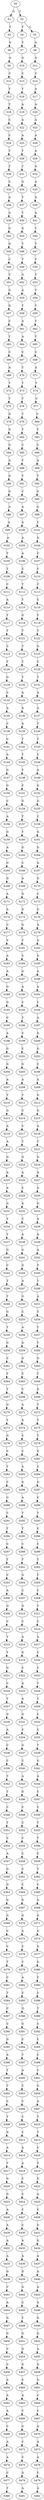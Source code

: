 strict digraph  {
	S0 -> S1 [ label = G ];
	S0 -> S2 [ label = T ];
	S1 -> S3 [ label = T ];
	S2 -> S4 [ label = T ];
	S2 -> S5 [ label = C ];
	S3 -> S6 [ label = G ];
	S4 -> S7 [ label = T ];
	S5 -> S8 [ label = A ];
	S6 -> S9 [ label = G ];
	S7 -> S10 [ label = G ];
	S8 -> S11 [ label = G ];
	S9 -> S12 [ label = C ];
	S10 -> S13 [ label = C ];
	S11 -> S14 [ label = C ];
	S12 -> S15 [ label = T ];
	S13 -> S16 [ label = T ];
	S14 -> S17 [ label = A ];
	S15 -> S18 [ label = T ];
	S16 -> S19 [ label = A ];
	S17 -> S20 [ label = A ];
	S18 -> S21 [ label = C ];
	S19 -> S22 [ label = A ];
	S20 -> S23 [ label = A ];
	S21 -> S24 [ label = C ];
	S22 -> S25 [ label = A ];
	S23 -> S26 [ label = A ];
	S24 -> S27 [ label = T ];
	S25 -> S28 [ label = T ];
	S26 -> S29 [ label = A ];
	S27 -> S30 [ label = T ];
	S28 -> S31 [ label = T ];
	S29 -> S32 [ label = A ];
	S30 -> S33 [ label = C ];
	S31 -> S34 [ label = G ];
	S32 -> S35 [ label = A ];
	S33 -> S36 [ label = A ];
	S34 -> S37 [ label = T ];
	S35 -> S38 [ label = A ];
	S36 -> S39 [ label = A ];
	S37 -> S40 [ label = T ];
	S38 -> S41 [ label = A ];
	S39 -> S42 [ label = G ];
	S40 -> S43 [ label = A ];
	S41 -> S44 [ label = T ];
	S42 -> S45 [ label = G ];
	S43 -> S46 [ label = T ];
	S44 -> S47 [ label = T ];
	S45 -> S48 [ label = C ];
	S46 -> S49 [ label = T ];
	S47 -> S50 [ label = T ];
	S48 -> S51 [ label = T ];
	S49 -> S52 [ label = G ];
	S50 -> S53 [ label = T ];
	S51 -> S54 [ label = G ];
	S52 -> S55 [ label = A ];
	S53 -> S56 [ label = T ];
	S54 -> S57 [ label = G ];
	S55 -> S58 [ label = T ];
	S56 -> S59 [ label = T ];
	S57 -> S60 [ label = C ];
	S58 -> S61 [ label = A ];
	S59 -> S62 [ label = T ];
	S60 -> S63 [ label = T ];
	S61 -> S64 [ label = A ];
	S62 -> S65 [ label = T ];
	S63 -> S66 [ label = C ];
	S64 -> S67 [ label = C ];
	S65 -> S68 [ label = C ];
	S66 -> S69 [ label = A ];
	S67 -> S70 [ label = T ];
	S68 -> S71 [ label = A ];
	S69 -> S72 [ label = T ];
	S70 -> S73 [ label = T ];
	S71 -> S74 [ label = T ];
	S72 -> S75 [ label = T ];
	S73 -> S76 [ label = T ];
	S74 -> S77 [ label = C ];
	S75 -> S78 [ label = G ];
	S76 -> S79 [ label = T ];
	S77 -> S80 [ label = C ];
	S78 -> S81 [ label = G ];
	S79 -> S82 [ label = T ];
	S80 -> S83 [ label = T ];
	S81 -> S84 [ label = G ];
	S82 -> S85 [ label = C ];
	S83 -> S86 [ label = C ];
	S84 -> S87 [ label = A ];
	S85 -> S88 [ label = T ];
	S86 -> S89 [ label = A ];
	S87 -> S90 [ label = G ];
	S88 -> S91 [ label = T ];
	S89 -> S92 [ label = T ];
	S90 -> S93 [ label = G ];
	S91 -> S94 [ label = C ];
	S92 -> S95 [ label = G ];
	S93 -> S96 [ label = A ];
	S94 -> S97 [ label = A ];
	S95 -> S98 [ label = G ];
	S96 -> S99 [ label = A ];
	S97 -> S100 [ label = A ];
	S98 -> S101 [ label = T ];
	S99 -> S102 [ label = A ];
	S100 -> S103 [ label = A ];
	S101 -> S104 [ label = G ];
	S102 -> S105 [ label = T ];
	S103 -> S106 [ label = A ];
	S104 -> S107 [ label = C ];
	S105 -> S108 [ label = T ];
	S106 -> S109 [ label = C ];
	S107 -> S110 [ label = C ];
	S108 -> S111 [ label = C ];
	S109 -> S112 [ label = T ];
	S110 -> S113 [ label = C ];
	S111 -> S114 [ label = A ];
	S112 -> S115 [ label = T ];
	S113 -> S116 [ label = C ];
	S114 -> S117 [ label = T ];
	S115 -> S118 [ label = G ];
	S116 -> S119 [ label = T ];
	S117 -> S120 [ label = T ];
	S118 -> S121 [ label = T ];
	S119 -> S122 [ label = T ];
	S120 -> S123 [ label = C ];
	S121 -> S124 [ label = T ];
	S122 -> S125 [ label = G ];
	S123 -> S126 [ label = T ];
	S124 -> S127 [ label = T ];
	S125 -> S128 [ label = C ];
	S126 -> S129 [ label = G ];
	S127 -> S130 [ label = T ];
	S128 -> S131 [ label = T ];
	S129 -> S132 [ label = C ];
	S130 -> S133 [ label = A ];
	S131 -> S134 [ label = A ];
	S132 -> S135 [ label = A ];
	S133 -> S136 [ label = A ];
	S134 -> S137 [ label = A ];
	S135 -> S138 [ label = C ];
	S136 -> S139 [ label = A ];
	S137 -> S140 [ label = T ];
	S138 -> S141 [ label = C ];
	S139 -> S142 [ label = T ];
	S140 -> S143 [ label = T ];
	S141 -> S144 [ label = A ];
	S142 -> S145 [ label = T ];
	S143 -> S146 [ label = C ];
	S144 -> S147 [ label = G ];
	S145 -> S148 [ label = T ];
	S146 -> S149 [ label = A ];
	S147 -> S150 [ label = G ];
	S148 -> S151 [ label = C ];
	S149 -> S152 [ label = G ];
	S150 -> S153 [ label = C ];
	S151 -> S154 [ label = G ];
	S152 -> S155 [ label = G ];
	S153 -> S156 [ label = A ];
	S154 -> S157 [ label = T ];
	S155 -> S158 [ label = C ];
	S156 -> S159 [ label = G ];
	S157 -> S160 [ label = T ];
	S158 -> S161 [ label = G ];
	S159 -> S162 [ label = A ];
	S160 -> S163 [ label = G ];
	S161 -> S164 [ label = G ];
	S162 -> S165 [ label = G ];
	S163 -> S166 [ label = C ];
	S164 -> S167 [ label = A ];
	S165 -> S168 [ label = G ];
	S166 -> S169 [ label = A ];
	S167 -> S170 [ label = G ];
	S168 -> S171 [ label = A ];
	S169 -> S172 [ label = G ];
	S170 -> S173 [ label = C ];
	S171 -> S174 [ label = A ];
	S172 -> S175 [ label = A ];
	S173 -> S176 [ label = G ];
	S174 -> S177 [ label = C ];
	S175 -> S178 [ label = G ];
	S176 -> S179 [ label = A ];
	S177 -> S180 [ label = C ];
	S178 -> S181 [ label = T ];
	S179 -> S182 [ label = G ];
	S180 -> S183 [ label = A ];
	S181 -> S184 [ label = C ];
	S182 -> S185 [ label = G ];
	S183 -> S186 [ label = A ];
	S184 -> S187 [ label = G ];
	S185 -> S188 [ label = A ];
	S186 -> S189 [ label = G ];
	S187 -> S190 [ label = A ];
	S188 -> S191 [ label = A ];
	S189 -> S192 [ label = G ];
	S190 -> S193 [ label = C ];
	S191 -> S194 [ label = C ];
	S192 -> S195 [ label = C ];
	S193 -> S196 [ label = T ];
	S194 -> S197 [ label = A ];
	S195 -> S198 [ label = A ];
	S196 -> S199 [ label = C ];
	S197 -> S200 [ label = G ];
	S198 -> S201 [ label = G ];
	S199 -> S202 [ label = C ];
	S200 -> S203 [ label = G ];
	S201 -> S204 [ label = G ];
	S202 -> S205 [ label = G ];
	S203 -> S206 [ label = C ];
	S204 -> S207 [ label = A ];
	S205 -> S208 [ label = A ];
	S206 -> S209 [ label = A ];
	S207 -> S210 [ label = T ];
	S208 -> S211 [ label = T ];
	S209 -> S212 [ label = G ];
	S210 -> S213 [ label = G ];
	S211 -> S214 [ label = C ];
	S212 -> S215 [ label = G ];
	S213 -> S216 [ label = A ];
	S214 -> S217 [ label = C ];
	S215 -> S218 [ label = A ];
	S216 -> S219 [ label = A ];
	S217 -> S220 [ label = T ];
	S218 -> S221 [ label = T ];
	S219 -> S222 [ label = G ];
	S220 -> S223 [ label = G ];
	S221 -> S224 [ label = G ];
	S222 -> S225 [ label = A ];
	S223 -> S226 [ label = A ];
	S224 -> S227 [ label = A ];
	S225 -> S228 [ label = A ];
	S226 -> S229 [ label = C ];
	S227 -> S230 [ label = A ];
	S228 -> S231 [ label = G ];
	S229 -> S232 [ label = A ];
	S230 -> S233 [ label = G ];
	S231 -> S234 [ label = T ];
	S232 -> S235 [ label = C ];
	S233 -> S236 [ label = A ];
	S234 -> S237 [ label = T ];
	S235 -> S238 [ label = A ];
	S236 -> S239 [ label = A ];
	S237 -> S240 [ label = G ];
	S238 -> S241 [ label = G ];
	S239 -> S242 [ label = A ];
	S240 -> S243 [ label = C ];
	S241 -> S244 [ label = G ];
	S242 -> S245 [ label = T ];
	S243 -> S246 [ label = T ];
	S244 -> S247 [ label = A ];
	S245 -> S248 [ label = T ];
	S246 -> S249 [ label = T ];
	S247 -> S250 [ label = G ];
	S248 -> S251 [ label = A ];
	S249 -> S252 [ label = G ];
	S250 -> S253 [ label = C ];
	S251 -> S254 [ label = T ];
	S252 -> S255 [ label = T ];
	S253 -> S256 [ label = A ];
	S254 -> S257 [ label = T ];
	S255 -> S258 [ label = G ];
	S256 -> S259 [ label = G ];
	S257 -> S260 [ label = T ];
	S258 -> S261 [ label = C ];
	S259 -> S262 [ label = G ];
	S260 -> S263 [ label = G ];
	S261 -> S264 [ label = T ];
	S262 -> S265 [ label = C ];
	S263 -> S266 [ label = T ];
	S264 -> S267 [ label = T ];
	S265 -> S268 [ label = C ];
	S266 -> S269 [ label = G ];
	S267 -> S270 [ label = G ];
	S268 -> S271 [ label = A ];
	S269 -> S272 [ label = T ];
	S270 -> S273 [ label = T ];
	S271 -> S274 [ label = A ];
	S272 -> S275 [ label = T ];
	S273 -> S276 [ label = G ];
	S274 -> S277 [ label = C ];
	S275 -> S278 [ label = T ];
	S276 -> S279 [ label = C ];
	S277 -> S280 [ label = C ];
	S278 -> S281 [ label = G ];
	S279 -> S282 [ label = T ];
	S280 -> S283 [ label = A ];
	S281 -> S284 [ label = C ];
	S282 -> S285 [ label = C ];
	S283 -> S286 [ label = G ];
	S284 -> S287 [ label = G ];
	S285 -> S288 [ label = G ];
	S286 -> S289 [ label = A ];
	S287 -> S290 [ label = C ];
	S288 -> S291 [ label = C ];
	S289 -> S292 [ label = T ];
	S290 -> S293 [ label = T ];
	S291 -> S294 [ label = T ];
	S292 -> S295 [ label = T ];
	S293 -> S296 [ label = C ];
	S294 -> S297 [ label = C ];
	S295 -> S298 [ label = C ];
	S296 -> S299 [ label = C ];
	S297 -> S300 [ label = T ];
	S298 -> S301 [ label = T ];
	S299 -> S302 [ label = T ];
	S300 -> S303 [ label = C ];
	S301 -> S304 [ label = G ];
	S302 -> S305 [ label = T ];
	S303 -> S306 [ label = A ];
	S304 -> S307 [ label = C ];
	S305 -> S308 [ label = C ];
	S306 -> S309 [ label = G ];
	S307 -> S310 [ label = G ];
	S308 -> S311 [ label = T ];
	S309 -> S312 [ label = C ];
	S310 -> S313 [ label = C ];
	S311 -> S314 [ label = C ];
	S312 -> S315 [ label = T ];
	S313 -> S316 [ label = A ];
	S314 -> S317 [ label = A ];
	S315 -> S318 [ label = T ];
	S316 -> S319 [ label = G ];
	S317 -> S320 [ label = C ];
	S318 -> S321 [ label = G ];
	S319 -> S322 [ label = C ];
	S320 -> S323 [ label = C ];
	S321 -> S324 [ label = C ];
	S322 -> S325 [ label = A ];
	S323 -> S326 [ label = T ];
	S324 -> S327 [ label = T ];
	S325 -> S328 [ label = A ];
	S326 -> S329 [ label = T ];
	S327 -> S330 [ label = G ];
	S328 -> S331 [ label = G ];
	S329 -> S332 [ label = C ];
	S330 -> S333 [ label = A ];
	S331 -> S334 [ label = C ];
	S332 -> S335 [ label = C ];
	S333 -> S336 [ label = C ];
	S334 -> S337 [ label = G ];
	S335 -> S338 [ label = T ];
	S336 -> S339 [ label = C ];
	S337 -> S340 [ label = C ];
	S338 -> S341 [ label = G ];
	S339 -> S342 [ label = T ];
	S340 -> S343 [ label = A ];
	S341 -> S344 [ label = A ];
	S342 -> S345 [ label = T ];
	S343 -> S346 [ label = G ];
	S344 -> S347 [ label = C ];
	S345 -> S348 [ label = C ];
	S346 -> S349 [ label = C ];
	S347 -> S350 [ label = C ];
	S348 -> S351 [ label = T ];
	S349 -> S352 [ label = C ];
	S350 -> S353 [ label = T ];
	S351 -> S354 [ label = C ];
	S352 -> S355 [ label = C ];
	S353 -> S356 [ label = T ];
	S354 -> S357 [ label = A ];
	S355 -> S358 [ label = C ];
	S356 -> S359 [ label = C ];
	S357 -> S360 [ label = G ];
	S358 -> S361 [ label = C ];
	S359 -> S362 [ label = T ];
	S360 -> S363 [ label = G ];
	S361 -> S364 [ label = C ];
	S362 -> S365 [ label = C ];
	S363 -> S366 [ label = G ];
	S364 -> S367 [ label = G ];
	S365 -> S368 [ label = A ];
	S366 -> S369 [ label = G ];
	S367 -> S370 [ label = G ];
	S368 -> S371 [ label = G ];
	S369 -> S372 [ label = C ];
	S370 -> S373 [ label = A ];
	S371 -> S374 [ label = G ];
	S372 -> S375 [ label = C ];
	S373 -> S376 [ label = C ];
	S374 -> S377 [ label = G ];
	S375 -> S378 [ label = T ];
	S376 -> S379 [ label = C ];
	S377 -> S380 [ label = G ];
	S378 -> S381 [ label = C ];
	S379 -> S382 [ label = A ];
	S380 -> S383 [ label = C ];
	S381 -> S384 [ label = T ];
	S382 -> S385 [ label = C ];
	S383 -> S386 [ label = C ];
	S384 -> S387 [ label = C ];
	S385 -> S388 [ label = G ];
	S386 -> S389 [ label = T ];
	S387 -> S390 [ label = C ];
	S388 -> S391 [ label = G ];
	S389 -> S392 [ label = C ];
	S390 -> S393 [ label = G ];
	S391 -> S394 [ label = C ];
	S392 -> S395 [ label = C ];
	S393 -> S396 [ label = A ];
	S394 -> S397 [ label = T ];
	S395 -> S398 [ label = C ];
	S396 -> S399 [ label = T ];
	S397 -> S400 [ label = A ];
	S398 -> S401 [ label = C ];
	S399 -> S402 [ label = T ];
	S400 -> S403 [ label = C ];
	S401 -> S404 [ label = G ];
	S402 -> S405 [ label = C ];
	S403 -> S406 [ label = C ];
	S404 -> S407 [ label = A ];
	S405 -> S408 [ label = T ];
	S406 -> S409 [ label = C ];
	S407 -> S410 [ label = T ];
	S408 -> S411 [ label = G ];
	S409 -> S412 [ label = C ];
	S410 -> S413 [ label = T ];
	S411 -> S414 [ label = A ];
	S412 -> S415 [ label = A ];
	S413 -> S416 [ label = C ];
	S414 -> S417 [ label = T ];
	S415 -> S418 [ label = A ];
	S416 -> S419 [ label = T ];
	S417 -> S420 [ label = G ];
	S418 -> S421 [ label = C ];
	S419 -> S422 [ label = G ];
	S420 -> S423 [ label = G ];
	S421 -> S424 [ label = C ];
	S422 -> S425 [ label = A ];
	S423 -> S426 [ label = A ];
	S424 -> S427 [ label = C ];
	S425 -> S428 [ label = C ];
	S426 -> S429 [ label = A ];
	S427 -> S430 [ label = C ];
	S428 -> S431 [ label = G ];
	S429 -> S432 [ label = A ];
	S430 -> S433 [ label = A ];
	S431 -> S434 [ label = G ];
	S432 -> S435 [ label = A ];
	S433 -> S436 [ label = A ];
	S434 -> S437 [ label = A ];
	S435 -> S438 [ label = G ];
	S436 -> S439 [ label = G ];
	S437 -> S440 [ label = A ];
	S438 -> S441 [ label = C ];
	S439 -> S442 [ label = G ];
	S440 -> S443 [ label = A ];
	S441 -> S444 [ label = A ];
	S442 -> S445 [ label = C ];
	S443 -> S446 [ label = A ];
	S444 -> S447 [ label = G ];
	S445 -> S448 [ label = T ];
	S446 -> S449 [ label = G ];
	S447 -> S450 [ label = G ];
	S448 -> S451 [ label = G ];
	S449 -> S452 [ label = G ];
	S450 -> S453 [ label = C ];
	S451 -> S454 [ label = G ];
	S452 -> S455 [ label = A ];
	S453 -> S456 [ label = C ];
	S454 -> S457 [ label = G ];
	S455 -> S458 [ label = G ];
	S456 -> S459 [ label = A ];
	S457 -> S460 [ label = C ];
	S458 -> S461 [ label = G ];
	S459 -> S462 [ label = A ];
	S460 -> S463 [ label = A ];
	S461 -> S464 [ label = C ];
	S462 -> S465 [ label = A ];
	S463 -> S466 [ label = C ];
	S464 -> S467 [ label = C ];
	S465 -> S468 [ label = C ];
	S466 -> S469 [ label = G ];
	S467 -> S470 [ label = A ];
	S468 -> S471 [ label = A ];
	S469 -> S472 [ label = C ];
	S470 -> S473 [ label = A ];
	S471 -> S474 [ label = A ];
	S472 -> S475 [ label = C ];
	S473 -> S476 [ label = A ];
	S474 -> S477 [ label = C ];
	S475 -> S478 [ label = G ];
	S476 -> S479 [ label = C ];
	S477 -> S480 [ label = T ];
	S478 -> S481 [ label = A ];
	S479 -> S482 [ label = A ];
}
